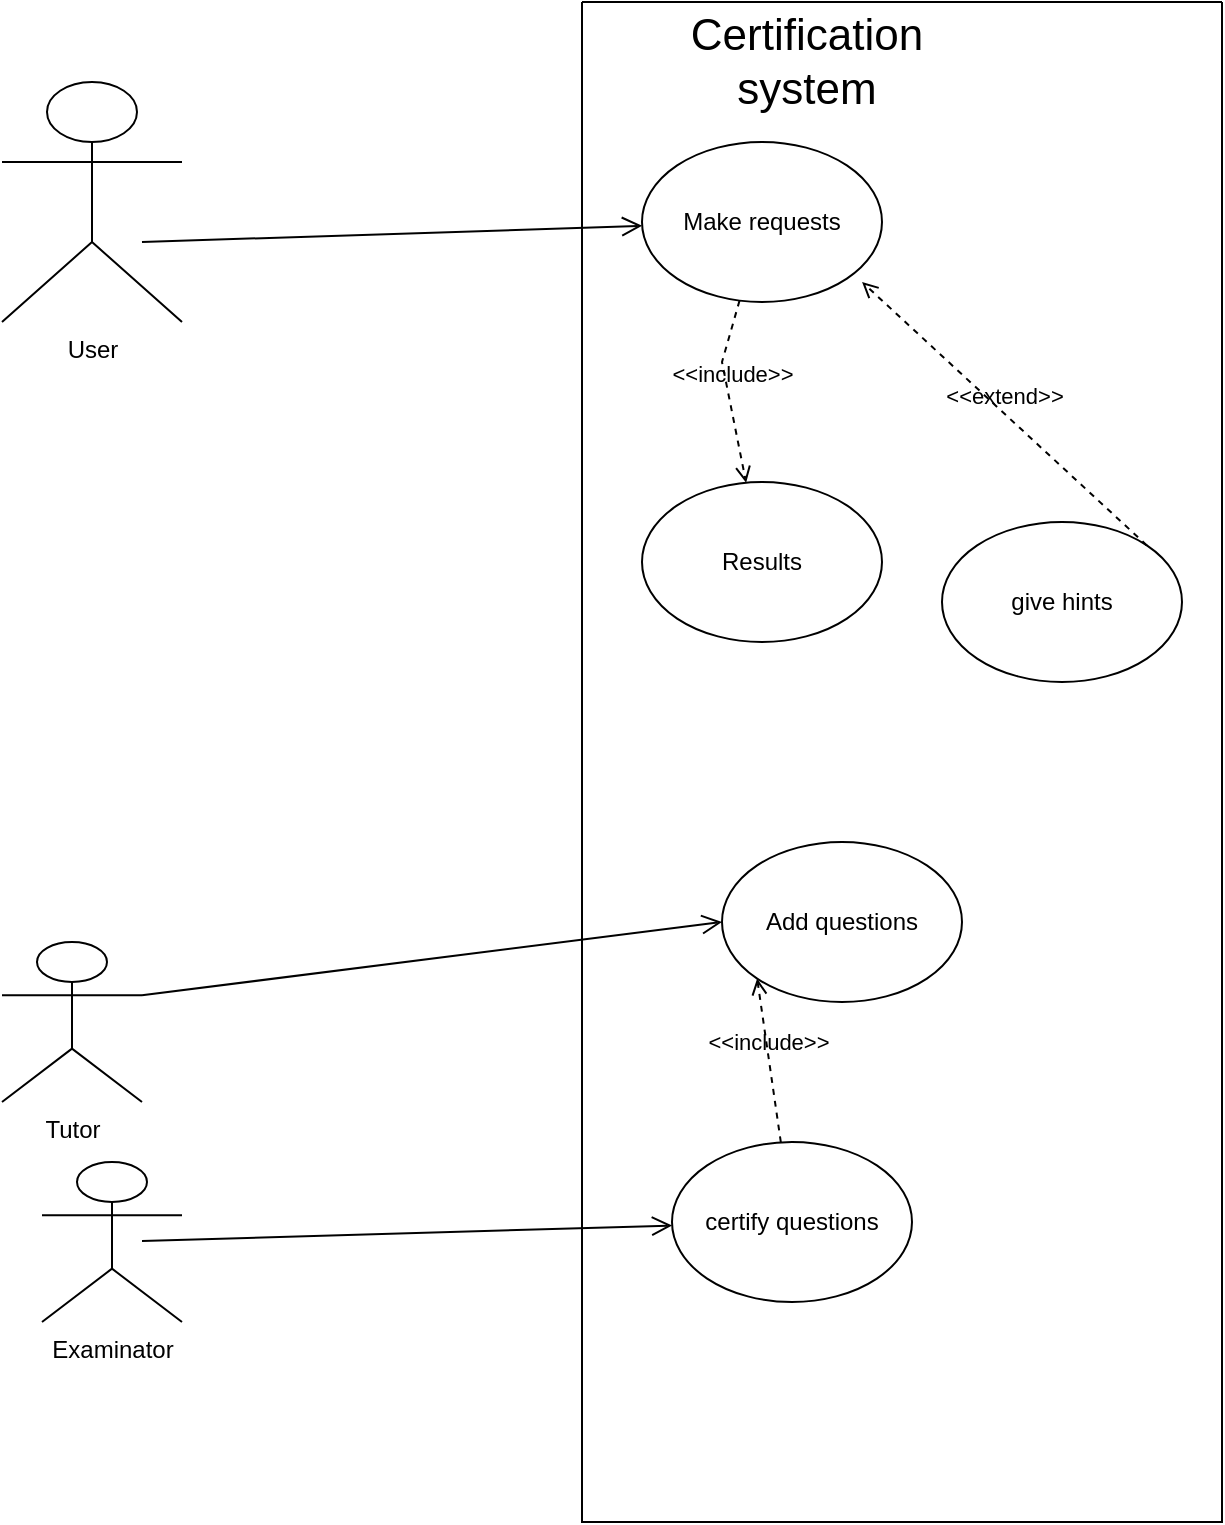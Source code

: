 <mxfile version="21.6.9" type="github">
  <diagram name="Page-1" id="MvCU2Q1Wg6EuruinE6DE">
    <mxGraphModel dx="1434" dy="790" grid="1" gridSize="10" guides="1" tooltips="1" connect="1" arrows="1" fold="1" page="1" pageScale="1" pageWidth="850" pageHeight="1100" math="0" shadow="0">
      <root>
        <mxCell id="0" />
        <mxCell id="1" parent="0" />
        <mxCell id="pjwXyruQtFTs3RQAHMqx-1" value="" style="swimlane;startSize=0;" vertex="1" parent="1">
          <mxGeometry x="570" width="320" height="760" as="geometry" />
        </mxCell>
        <mxCell id="pjwXyruQtFTs3RQAHMqx-2" value="Certification system" style="text;html=1;strokeColor=none;fillColor=none;align=center;verticalAlign=middle;whiteSpace=wrap;rounded=0;fontSize=22;labelBackgroundColor=default;" vertex="1" parent="pjwXyruQtFTs3RQAHMqx-1">
          <mxGeometry x="75" y="10" width="75" height="40" as="geometry" />
        </mxCell>
        <mxCell id="pjwXyruQtFTs3RQAHMqx-11" value="Make requests" style="ellipse;whiteSpace=wrap;html=1;" vertex="1" parent="pjwXyruQtFTs3RQAHMqx-1">
          <mxGeometry x="30" y="70" width="120" height="80" as="geometry" />
        </mxCell>
        <mxCell id="pjwXyruQtFTs3RQAHMqx-12" value="Add questions" style="ellipse;whiteSpace=wrap;html=1;" vertex="1" parent="pjwXyruQtFTs3RQAHMqx-1">
          <mxGeometry x="70" y="420" width="120" height="80" as="geometry" />
        </mxCell>
        <mxCell id="pjwXyruQtFTs3RQAHMqx-13" value="certify questions" style="ellipse;whiteSpace=wrap;html=1;" vertex="1" parent="pjwXyruQtFTs3RQAHMqx-1">
          <mxGeometry x="45" y="570" width="120" height="80" as="geometry" />
        </mxCell>
        <mxCell id="pjwXyruQtFTs3RQAHMqx-14" value="Results" style="ellipse;whiteSpace=wrap;html=1;" vertex="1" parent="pjwXyruQtFTs3RQAHMqx-1">
          <mxGeometry x="30" y="240" width="120" height="80" as="geometry" />
        </mxCell>
        <mxCell id="pjwXyruQtFTs3RQAHMqx-18" value="&amp;lt;&amp;lt;include&amp;gt;&amp;gt;" style="html=1;verticalAlign=bottom;labelBackgroundColor=none;endArrow=open;endFill=0;dashed=1;rounded=0;" edge="1" parent="pjwXyruQtFTs3RQAHMqx-1" source="pjwXyruQtFTs3RQAHMqx-11" target="pjwXyruQtFTs3RQAHMqx-14">
          <mxGeometry x="0.184" y="10" width="160" relative="1" as="geometry">
            <mxPoint x="10" y="150" as="sourcePoint" />
            <mxPoint x="-40" y="380" as="targetPoint" />
            <Array as="points">
              <mxPoint x="70" y="180" />
            </Array>
            <mxPoint x="-9" y="-6" as="offset" />
          </mxGeometry>
        </mxCell>
        <mxCell id="pjwXyruQtFTs3RQAHMqx-20" value="give hints" style="ellipse;whiteSpace=wrap;html=1;" vertex="1" parent="pjwXyruQtFTs3RQAHMqx-1">
          <mxGeometry x="180" y="260" width="120" height="80" as="geometry" />
        </mxCell>
        <mxCell id="pjwXyruQtFTs3RQAHMqx-21" value="&amp;lt;&amp;lt;extend&amp;gt;&amp;gt;" style="html=1;verticalAlign=bottom;labelBackgroundColor=none;endArrow=open;endFill=0;dashed=1;rounded=0;entryX=0.917;entryY=0.875;entryDx=0;entryDy=0;entryPerimeter=0;exitX=1;exitY=0;exitDx=0;exitDy=0;" edge="1" parent="pjwXyruQtFTs3RQAHMqx-1" source="pjwXyruQtFTs3RQAHMqx-20" target="pjwXyruQtFTs3RQAHMqx-11">
          <mxGeometry width="160" relative="1" as="geometry">
            <mxPoint x="150" y="130" as="sourcePoint" />
            <mxPoint x="310" y="130" as="targetPoint" />
          </mxGeometry>
        </mxCell>
        <mxCell id="pjwXyruQtFTs3RQAHMqx-23" value="&amp;lt;&amp;lt;include&amp;gt;&amp;gt;" style="html=1;verticalAlign=bottom;labelBackgroundColor=none;endArrow=open;endFill=0;dashed=1;rounded=0;entryX=0;entryY=1;entryDx=0;entryDy=0;" edge="1" parent="pjwXyruQtFTs3RQAHMqx-1" source="pjwXyruQtFTs3RQAHMqx-13" target="pjwXyruQtFTs3RQAHMqx-12">
          <mxGeometry width="160" relative="1" as="geometry">
            <mxPoint x="-140" y="300" as="sourcePoint" />
            <mxPoint x="20" y="300" as="targetPoint" />
          </mxGeometry>
        </mxCell>
        <mxCell id="pjwXyruQtFTs3RQAHMqx-4" value="User" style="shape=umlActor;verticalLabelPosition=bottom;verticalAlign=top;html=1;outlineConnect=0;" vertex="1" parent="1">
          <mxGeometry x="280" y="40" width="90" height="120" as="geometry" />
        </mxCell>
        <mxCell id="pjwXyruQtFTs3RQAHMqx-5" value="Tutor" style="shape=umlActor;verticalLabelPosition=bottom;verticalAlign=top;html=1;outlineConnect=0;" vertex="1" parent="1">
          <mxGeometry x="280" y="470" width="70" height="80" as="geometry" />
        </mxCell>
        <mxCell id="pjwXyruQtFTs3RQAHMqx-6" value="Examinator" style="shape=umlActor;verticalLabelPosition=bottom;verticalAlign=top;html=1;outlineConnect=0;" vertex="1" parent="1">
          <mxGeometry x="300" y="580" width="70" height="80" as="geometry" />
        </mxCell>
        <mxCell id="pjwXyruQtFTs3RQAHMqx-15" value="" style="endArrow=open;startArrow=none;endFill=0;startFill=0;endSize=8;html=1;verticalAlign=bottom;labelBackgroundColor=none;strokeWidth=1;rounded=0;" edge="1" parent="1" target="pjwXyruQtFTs3RQAHMqx-13">
          <mxGeometry width="160" relative="1" as="geometry">
            <mxPoint x="350" y="619.5" as="sourcePoint" />
            <mxPoint x="510" y="619.5" as="targetPoint" />
          </mxGeometry>
        </mxCell>
        <mxCell id="pjwXyruQtFTs3RQAHMqx-16" value="" style="endArrow=open;startArrow=none;endFill=0;startFill=0;endSize=8;html=1;verticalAlign=bottom;labelBackgroundColor=none;strokeWidth=1;rounded=0;" edge="1" parent="1" target="pjwXyruQtFTs3RQAHMqx-11">
          <mxGeometry width="160" relative="1" as="geometry">
            <mxPoint x="350" y="120" as="sourcePoint" />
            <mxPoint x="470" y="120" as="targetPoint" />
          </mxGeometry>
        </mxCell>
        <mxCell id="pjwXyruQtFTs3RQAHMqx-17" value="" style="endArrow=open;startArrow=none;endFill=0;startFill=0;endSize=8;html=1;verticalAlign=bottom;labelBackgroundColor=none;strokeWidth=1;rounded=0;entryX=0;entryY=0.5;entryDx=0;entryDy=0;exitX=1;exitY=0.333;exitDx=0;exitDy=0;exitPerimeter=0;" edge="1" parent="1" source="pjwXyruQtFTs3RQAHMqx-5" target="pjwXyruQtFTs3RQAHMqx-12">
          <mxGeometry width="160" relative="1" as="geometry">
            <mxPoint x="340" y="290" as="sourcePoint" />
            <mxPoint x="500" y="290" as="targetPoint" />
          </mxGeometry>
        </mxCell>
      </root>
    </mxGraphModel>
  </diagram>
</mxfile>

